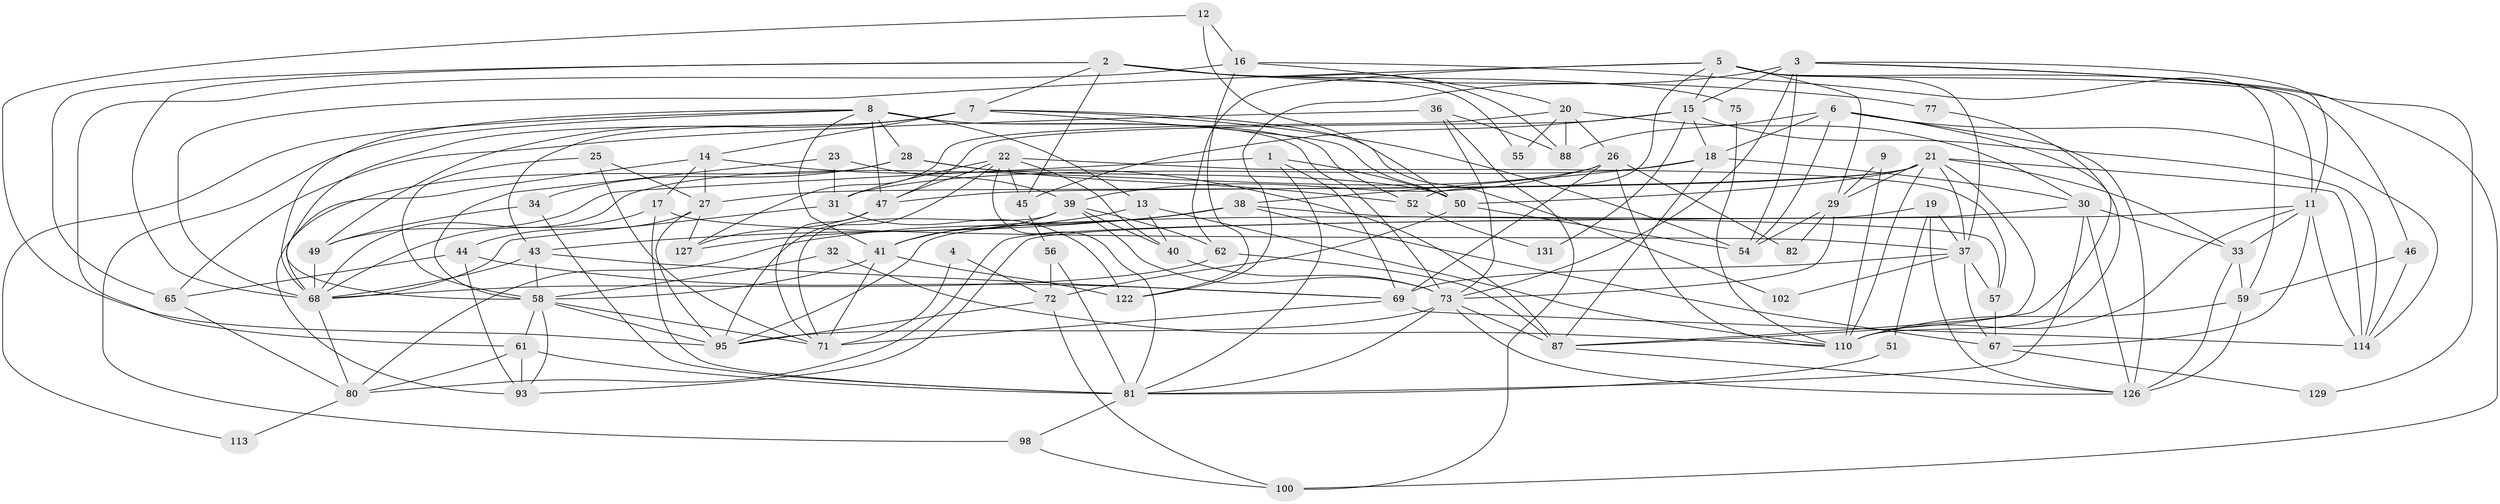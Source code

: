 // Generated by graph-tools (version 1.1) at 2025/24/03/03/25 07:24:00]
// undirected, 82 vertices, 211 edges
graph export_dot {
graph [start="1"]
  node [color=gray90,style=filled];
  1;
  2 [super="+101"];
  3 [super="+64"];
  4;
  5 [super="+10"];
  6 [super="+35"];
  7 [super="+119"];
  8 [super="+48"];
  9;
  11 [super="+74"];
  12;
  13;
  14 [super="+24"];
  15 [super="+84"];
  16 [super="+120"];
  17 [super="+66"];
  18 [super="+108"];
  19 [super="+118"];
  20 [super="+53"];
  21 [super="+109"];
  22 [super="+78"];
  23;
  25;
  26 [super="+60"];
  27 [super="+79"];
  28 [super="+106"];
  29 [super="+117"];
  30 [super="+70"];
  31 [super="+89"];
  32;
  33 [super="+111"];
  34;
  36 [super="+130"];
  37 [super="+91"];
  38 [super="+76"];
  39 [super="+133"];
  40;
  41 [super="+42"];
  43 [super="+90"];
  44;
  45;
  46;
  47 [super="+97"];
  49;
  50 [super="+86"];
  51;
  52 [super="+63"];
  54 [super="+104"];
  55;
  56;
  57 [super="+96"];
  58 [super="+107"];
  59 [super="+92"];
  61;
  62;
  65;
  67 [super="+83"];
  68 [super="+85"];
  69 [super="+116"];
  71 [super="+121"];
  72 [super="+105"];
  73 [super="+103"];
  75;
  77;
  80 [super="+123"];
  81 [super="+115"];
  82;
  87 [super="+132"];
  88 [super="+94"];
  93 [super="+99"];
  95 [super="+112"];
  98;
  100;
  102;
  110 [super="+124"];
  113;
  114 [super="+125"];
  122;
  126 [super="+128"];
  127;
  129;
  131;
  1 -- 49;
  1 -- 81;
  1 -- 69;
  1 -- 50;
  2 -- 7;
  2 -- 75;
  2 -- 77;
  2 -- 88;
  2 -- 65;
  2 -- 68;
  2 -- 55;
  2 -- 45;
  3 -- 15;
  3 -- 122;
  3 -- 129;
  3 -- 100;
  3 -- 73;
  3 -- 54;
  3 -- 11;
  4 -- 72;
  4 -- 71;
  5 -- 68;
  5 -- 37;
  5 -- 62;
  5 -- 29;
  5 -- 46;
  5 -- 15;
  5 -- 52;
  5 -- 11;
  6 -- 114;
  6 -- 18;
  6 -- 126;
  6 -- 54;
  6 -- 88;
  6 -- 110;
  7 -- 49;
  7 -- 102;
  7 -- 58;
  7 -- 54;
  7 -- 14;
  7 -- 43;
  7 -- 50;
  8 -- 68;
  8 -- 13;
  8 -- 28;
  8 -- 113;
  8 -- 98;
  8 -- 52;
  8 -- 73;
  8 -- 41;
  8 -- 47;
  9 -- 110;
  9 -- 29;
  11 -- 67;
  11 -- 93;
  11 -- 33;
  11 -- 114;
  11 -- 110;
  12 -- 50;
  12 -- 95;
  12 -- 16;
  13 -- 110;
  13 -- 40;
  13 -- 127;
  14 -- 68;
  14 -- 17;
  14 -- 87;
  14 -- 27;
  15 -- 47;
  15 -- 18;
  15 -- 114;
  15 -- 131;
  15 -- 45;
  16 -- 122;
  16 -- 61;
  16 -- 20;
  16 -- 59;
  17 -- 68;
  17 -- 81;
  17 -- 37;
  18 -- 31;
  18 -- 87;
  18 -- 30;
  18 -- 38;
  19 -- 126;
  19 -- 51;
  19 -- 37;
  19 -- 95;
  20 -- 26;
  20 -- 55;
  20 -- 88 [weight=2];
  20 -- 30;
  20 -- 127;
  21 -- 50;
  21 -- 27;
  21 -- 110;
  21 -- 33;
  21 -- 87;
  21 -- 29;
  21 -- 37;
  21 -- 114;
  21 -- 47;
  22 -- 40;
  22 -- 45;
  22 -- 31;
  22 -- 81;
  22 -- 95;
  22 -- 47;
  22 -- 57;
  23 -- 58;
  23 -- 39;
  23 -- 31;
  25 -- 58;
  25 -- 71;
  25 -- 27;
  26 -- 110;
  26 -- 68;
  26 -- 69;
  26 -- 82;
  26 -- 39;
  27 -- 44;
  27 -- 127;
  27 -- 95;
  28 -- 34;
  28 -- 52;
  28 -- 50;
  28 -- 93;
  29 -- 82;
  29 -- 73;
  29 -- 54;
  30 -- 81;
  30 -- 33;
  30 -- 126;
  30 -- 80;
  31 -- 122;
  31 -- 68;
  32 -- 110;
  32 -- 58;
  33 -- 126;
  33 -- 59;
  34 -- 81;
  34 -- 49;
  36 -- 65;
  36 -- 100;
  36 -- 88;
  36 -- 73;
  37 -- 102;
  37 -- 57;
  37 -- 67;
  37 -- 69;
  38 -- 67;
  38 -- 57;
  38 -- 43;
  38 -- 41;
  38 -- 80;
  39 -- 62;
  39 -- 71;
  39 -- 73;
  39 -- 40;
  39 -- 41;
  40 -- 73;
  41 -- 58;
  41 -- 122;
  41 -- 71 [weight=2];
  43 -- 58;
  43 -- 68;
  43 -- 69;
  44 -- 69;
  44 -- 65;
  44 -- 93;
  45 -- 56;
  46 -- 114;
  46 -- 59;
  47 -- 71;
  47 -- 127;
  49 -- 68;
  50 -- 54;
  50 -- 72;
  51 -- 81;
  52 -- 131;
  56 -- 81;
  56 -- 72;
  57 -- 67;
  58 -- 61;
  58 -- 95;
  58 -- 71;
  58 -- 93;
  59 -- 126;
  59 -- 110;
  61 -- 80;
  61 -- 81;
  61 -- 93;
  62 -- 68;
  62 -- 87;
  65 -- 80;
  67 -- 129;
  68 -- 80;
  69 -- 114;
  69 -- 71;
  72 -- 100;
  72 -- 95;
  73 -- 95;
  73 -- 126;
  73 -- 87;
  73 -- 81;
  75 -- 110;
  77 -- 87;
  80 -- 113;
  81 -- 98;
  87 -- 126;
  98 -- 100;
}
